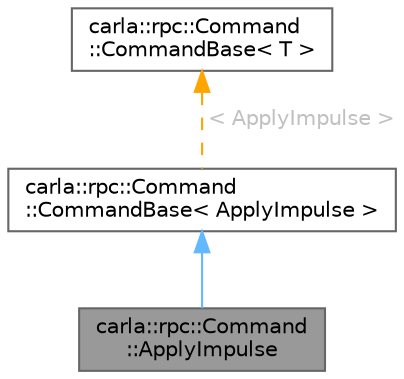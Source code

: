 digraph "carla::rpc::Command::ApplyImpulse"
{
 // INTERACTIVE_SVG=YES
 // LATEX_PDF_SIZE
  bgcolor="transparent";
  edge [fontname=Helvetica,fontsize=10,labelfontname=Helvetica,labelfontsize=10];
  node [fontname=Helvetica,fontsize=10,shape=box,height=0.2,width=0.4];
  Node1 [id="Node000001",label="carla::rpc::Command\l::ApplyImpulse",height=0.2,width=0.4,color="gray40", fillcolor="grey60", style="filled", fontcolor="black",tooltip=" "];
  Node2 -> Node1 [id="edge1_Node000001_Node000002",dir="back",color="steelblue1",style="solid",tooltip=" "];
  Node2 [id="Node000002",label="carla::rpc::Command\l::CommandBase\< ApplyImpulse \>",height=0.2,width=0.4,color="gray40", fillcolor="white", style="filled",URL="$d0/d4c/structcarla_1_1rpc_1_1Command_1_1CommandBase.html",tooltip=" "];
  Node3 -> Node2 [id="edge2_Node000002_Node000003",dir="back",color="orange",style="dashed",tooltip=" ",label=" \< ApplyImpulse \>",fontcolor="grey" ];
  Node3 [id="Node000003",label="carla::rpc::Command\l::CommandBase\< T \>",height=0.2,width=0.4,color="gray40", fillcolor="white", style="filled",URL="$d0/d4c/structcarla_1_1rpc_1_1Command_1_1CommandBase.html",tooltip=" "];
}
